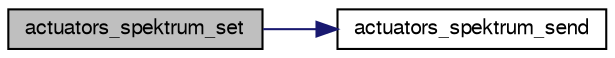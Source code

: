 digraph "actuators_spektrum_set"
{
  edge [fontname="FreeSans",fontsize="10",labelfontname="FreeSans",labelfontsize="10"];
  node [fontname="FreeSans",fontsize="10",shape=record];
  rankdir="LR";
  Node1 [label="actuators_spektrum_set",height=0.2,width=0.4,color="black", fillcolor="grey75", style="filled", fontcolor="black"];
  Node1 -> Node2 [color="midnightblue",fontsize="10",style="solid",fontname="FreeSans"];
  Node2 [label="actuators_spektrum_send",height=0.2,width=0.4,color="black", fillcolor="white", style="filled",URL="$actuators__spektrum_8c.html#a2703f3974dde7b9a91e75477d1c64340"];
}
